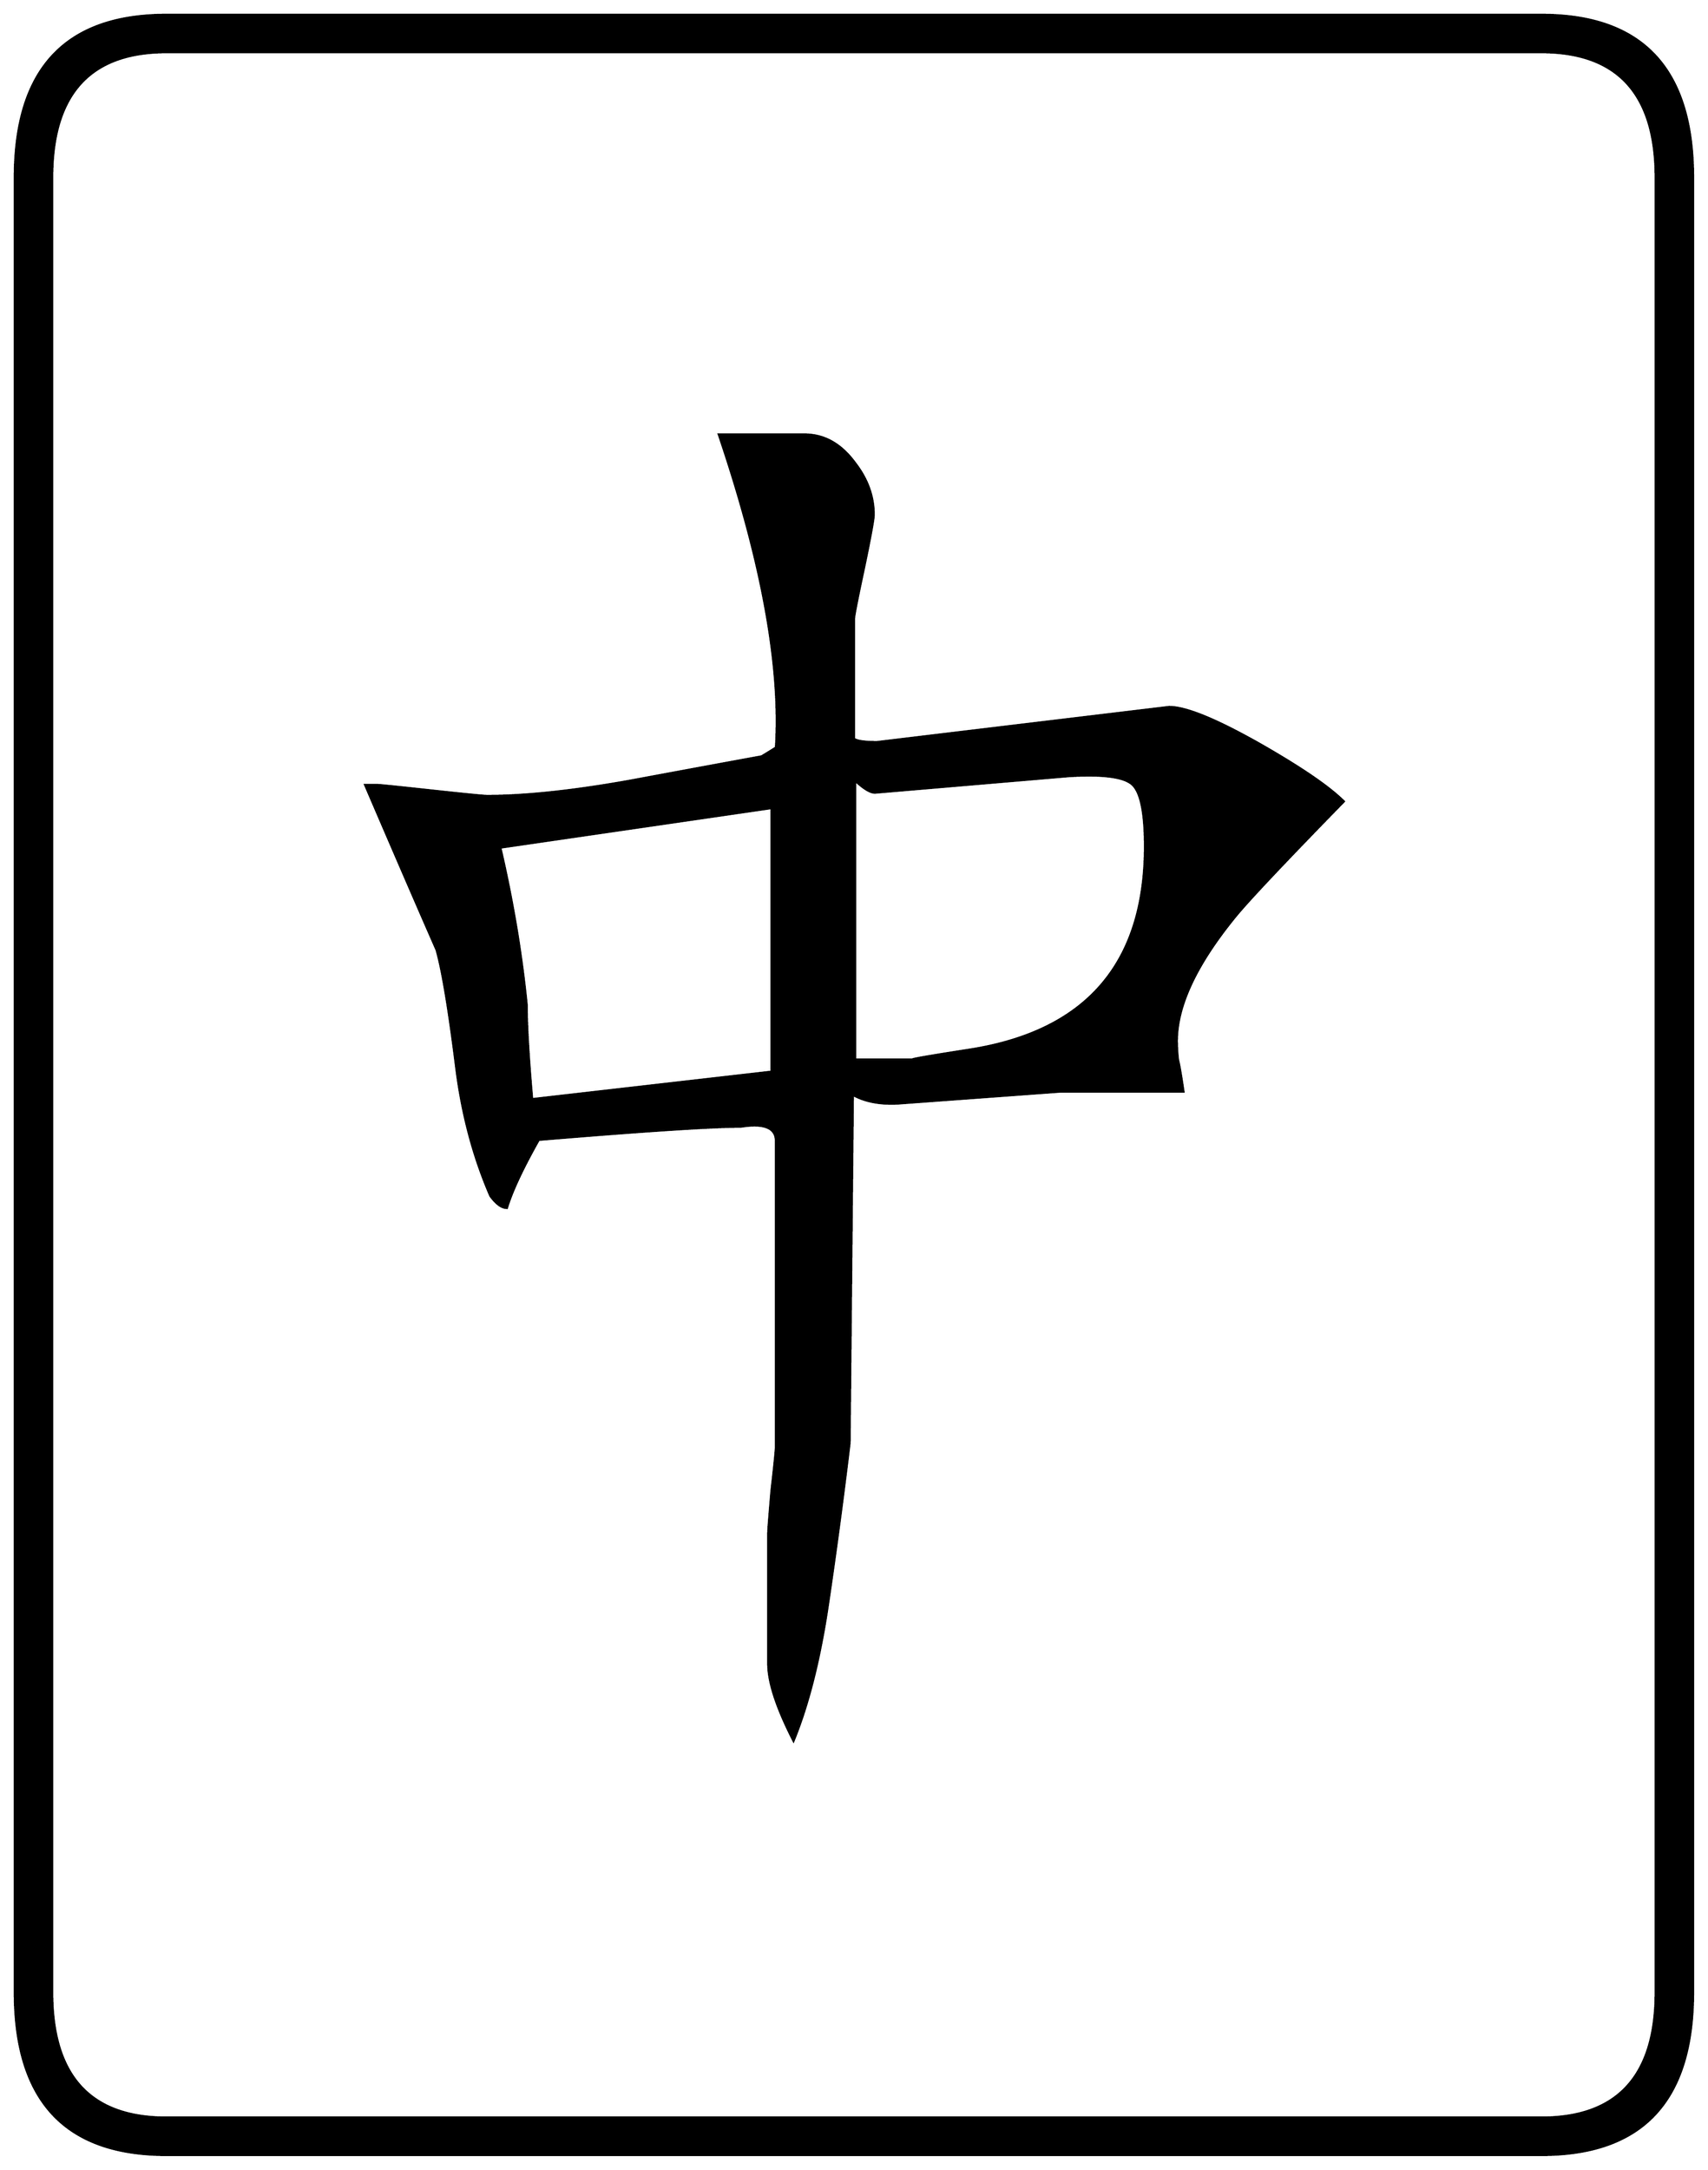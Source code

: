 


\begin{tikzpicture}[y=0.80pt, x=0.80pt, yscale=-1.0, xscale=1.0, inner sep=0pt, outer sep=0pt]
\begin{scope}[shift={(100.0,1706.0)},nonzero rule]
  \path[draw=.,fill=.,line width=1.600pt] (1578.0,244.0) .. controls
    (1578.0,342.667) and (1532.0,392.0) .. (1440.0,392.0) --
    (188.0,392.0) .. controls (96.0,392.0) and (50.0,342.667) ..
    (50.0,244.0) -- (50.0,-1408.0) .. controls (50.0,-1506.667)
    and (96.0,-1556.0) .. (188.0,-1556.0) -- (1440.0,-1556.0) ..
    controls (1532.0,-1556.0) and (1578.0,-1506.667) ..
    (1578.0,-1408.0) -- (1578.0,244.0) -- cycle(1544.0,244.0) --
    (1544.0,-1408.0) .. controls (1544.0,-1484.0) and
    (1509.333,-1522.0) .. (1440.0,-1522.0) -- (188.0,-1522.0) ..
    controls (118.667,-1522.0) and (84.0,-1484.0) ..
    (84.0,-1408.0) -- (84.0,244.0) .. controls (84.0,320.0) and
    (118.667,358.0) .. (188.0,358.0) -- (1440.0,358.0) .. controls
    (1509.333,358.0) and (1544.0,320.0) .. (1544.0,244.0) --
    cycle(1260.0,-840.0) .. controls (1205.333,-784.0) and
    (1172.333,-749.0) .. (1161.0,-735.0) .. controls
    (1125.667,-691.667) and (1108.0,-654.0) .. (1108.0,-622.0) ..
    controls (1108.0,-616.667) and (1108.333,-611.0) ..
    (1109.0,-605.0) .. controls (1110.333,-599.667) and
    (1112.0,-590.0) .. (1114.0,-576.0) -- (1003.0,-576.0) --
    (853.0,-565.0) .. controls (837.0,-564.333) and (823.667,-567.0)
    .. (813.0,-573.0) -- (810.0,-256.0) .. controls
    (804.0,-206.0) and (797.333,-156.333) .. (790.0,-107.0) ..
    controls (782.667,-58.333) and (772.333,-17.667) .. (759.0,15.0) ..
    controls (743.667,-15.0) and (736.0,-38.333) .. (736.0,-55.0) --
    (736.0,-174.0) .. controls (736.0,-176.667) and (737.0,-189.667)
    .. (739.0,-213.0) .. controls (741.667,-236.333) and
    (743.0,-249.667) .. (743.0,-253.0) -- (743.0,-531.0) ..
    controls (743.0,-543.0) and (732.333,-547.333) .. (711.0,-544.0)
    .. controls (684.333,-544.0) and (623.0,-540.0) ..
    (527.0,-532.0) .. controls (512.333,-506.0) and (502.667,-485.333)
    .. (498.0,-470.0) .. controls (493.333,-470.0) and
    (488.333,-473.667) .. (483.0,-481.0) .. controls (467.667,-516.333)
    and (457.333,-555.0) .. (452.0,-597.0) .. controls
    (445.333,-650.333) and (439.333,-686.333) .. (434.0,-705.0) ..
    controls (419.333,-738.333) and (397.667,-788.333) .. (369.0,-855.0)
    -- (380.0,-855.0) .. controls (382.0,-855.0) and
    (398.333,-853.333) .. (429.0,-850.0) .. controls (459.667,-846.667)
    and (476.667,-845.0) .. (480.0,-845.0) .. controls
    (515.333,-845.0) and (559.0,-849.667) .. (611.0,-859.0) ..
    controls (650.333,-866.333) and (690.0,-873.667) .. (730.0,-881.0)
    .. controls (733.333,-883.0) and (737.667,-885.667) ..
    (743.0,-889.0) .. controls (747.667,-963.0) and
    (730.333,-1058.0) .. (691.0,-1174.0) -- (769.0,-1174.0) ..
    controls (787.0,-1174.0) and (802.333,-1165.333) ..
    (815.0,-1148.0) .. controls (826.333,-1133.333) and
    (832.0,-1117.667) .. (832.0,-1101.0) .. controls
    (832.0,-1097.0) and (829.0,-1080.667) .. (823.0,-1052.0) ..
    controls (817.0,-1024.0) and (814.0,-1008.667) ..
    (814.0,-1006.0) -- (814.0,-897.0) .. controls (816.667,-895.0)
    and (823.667,-894.0) .. (835.0,-894.0) -- (1101.0,-926.0) ..
    controls (1116.333,-926.0) and (1144.0,-914.667) ..
    (1184.0,-892.0) .. controls (1221.333,-870.667) and
    (1246.667,-853.333) .. (1260.0,-840.0) -- cycle(1079.0,-799.0)
    .. controls (1079.0,-829.0) and (1075.333,-847.667) ..
    (1068.0,-855.0) .. controls (1060.667,-862.333) and
    (1041.0,-865.0) .. (1009.0,-863.0) -- (833.0,-848.0) ..
    controls (829.0,-848.0) and (823.0,-851.667) .. (815.0,-859.0)
    -- (815.0,-605.0) -- (868.0,-605.0) .. controls
    (863.333,-605.0) and (880.333,-608.0) .. (919.0,-614.0) ..
    controls (1025.667,-630.667) and (1079.0,-692.333) ..
    (1079.0,-799.0) -- cycle(739.0,-594.0) -- (739.0,-834.0) --
    (492.0,-798.0) .. controls (503.333,-749.333) and (511.333,-701.667)
    .. (516.0,-655.0) .. controls (516.0,-636.333) and
    (517.667,-607.667) .. (521.0,-569.0) -- (739.0,-594.0) -- cycle;
\end{scope}

\end{tikzpicture}

